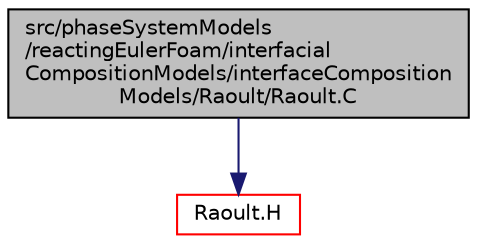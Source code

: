 digraph "src/phaseSystemModels/reactingEulerFoam/interfacialCompositionModels/interfaceCompositionModels/Raoult/Raoult.C"
{
  bgcolor="transparent";
  edge [fontname="Helvetica",fontsize="10",labelfontname="Helvetica",labelfontsize="10"];
  node [fontname="Helvetica",fontsize="10",shape=record];
  Node1 [label="src/phaseSystemModels\l/reactingEulerFoam/interfacial\lCompositionModels/interfaceComposition\lModels/Raoult/Raoult.C",height=0.2,width=0.4,color="black", fillcolor="grey75", style="filled" fontcolor="black"];
  Node1 -> Node2 [color="midnightblue",fontsize="10",style="solid",fontname="Helvetica"];
  Node2 [label="Raoult.H",height=0.2,width=0.4,color="red",URL="$Raoult_8H.html"];
}
